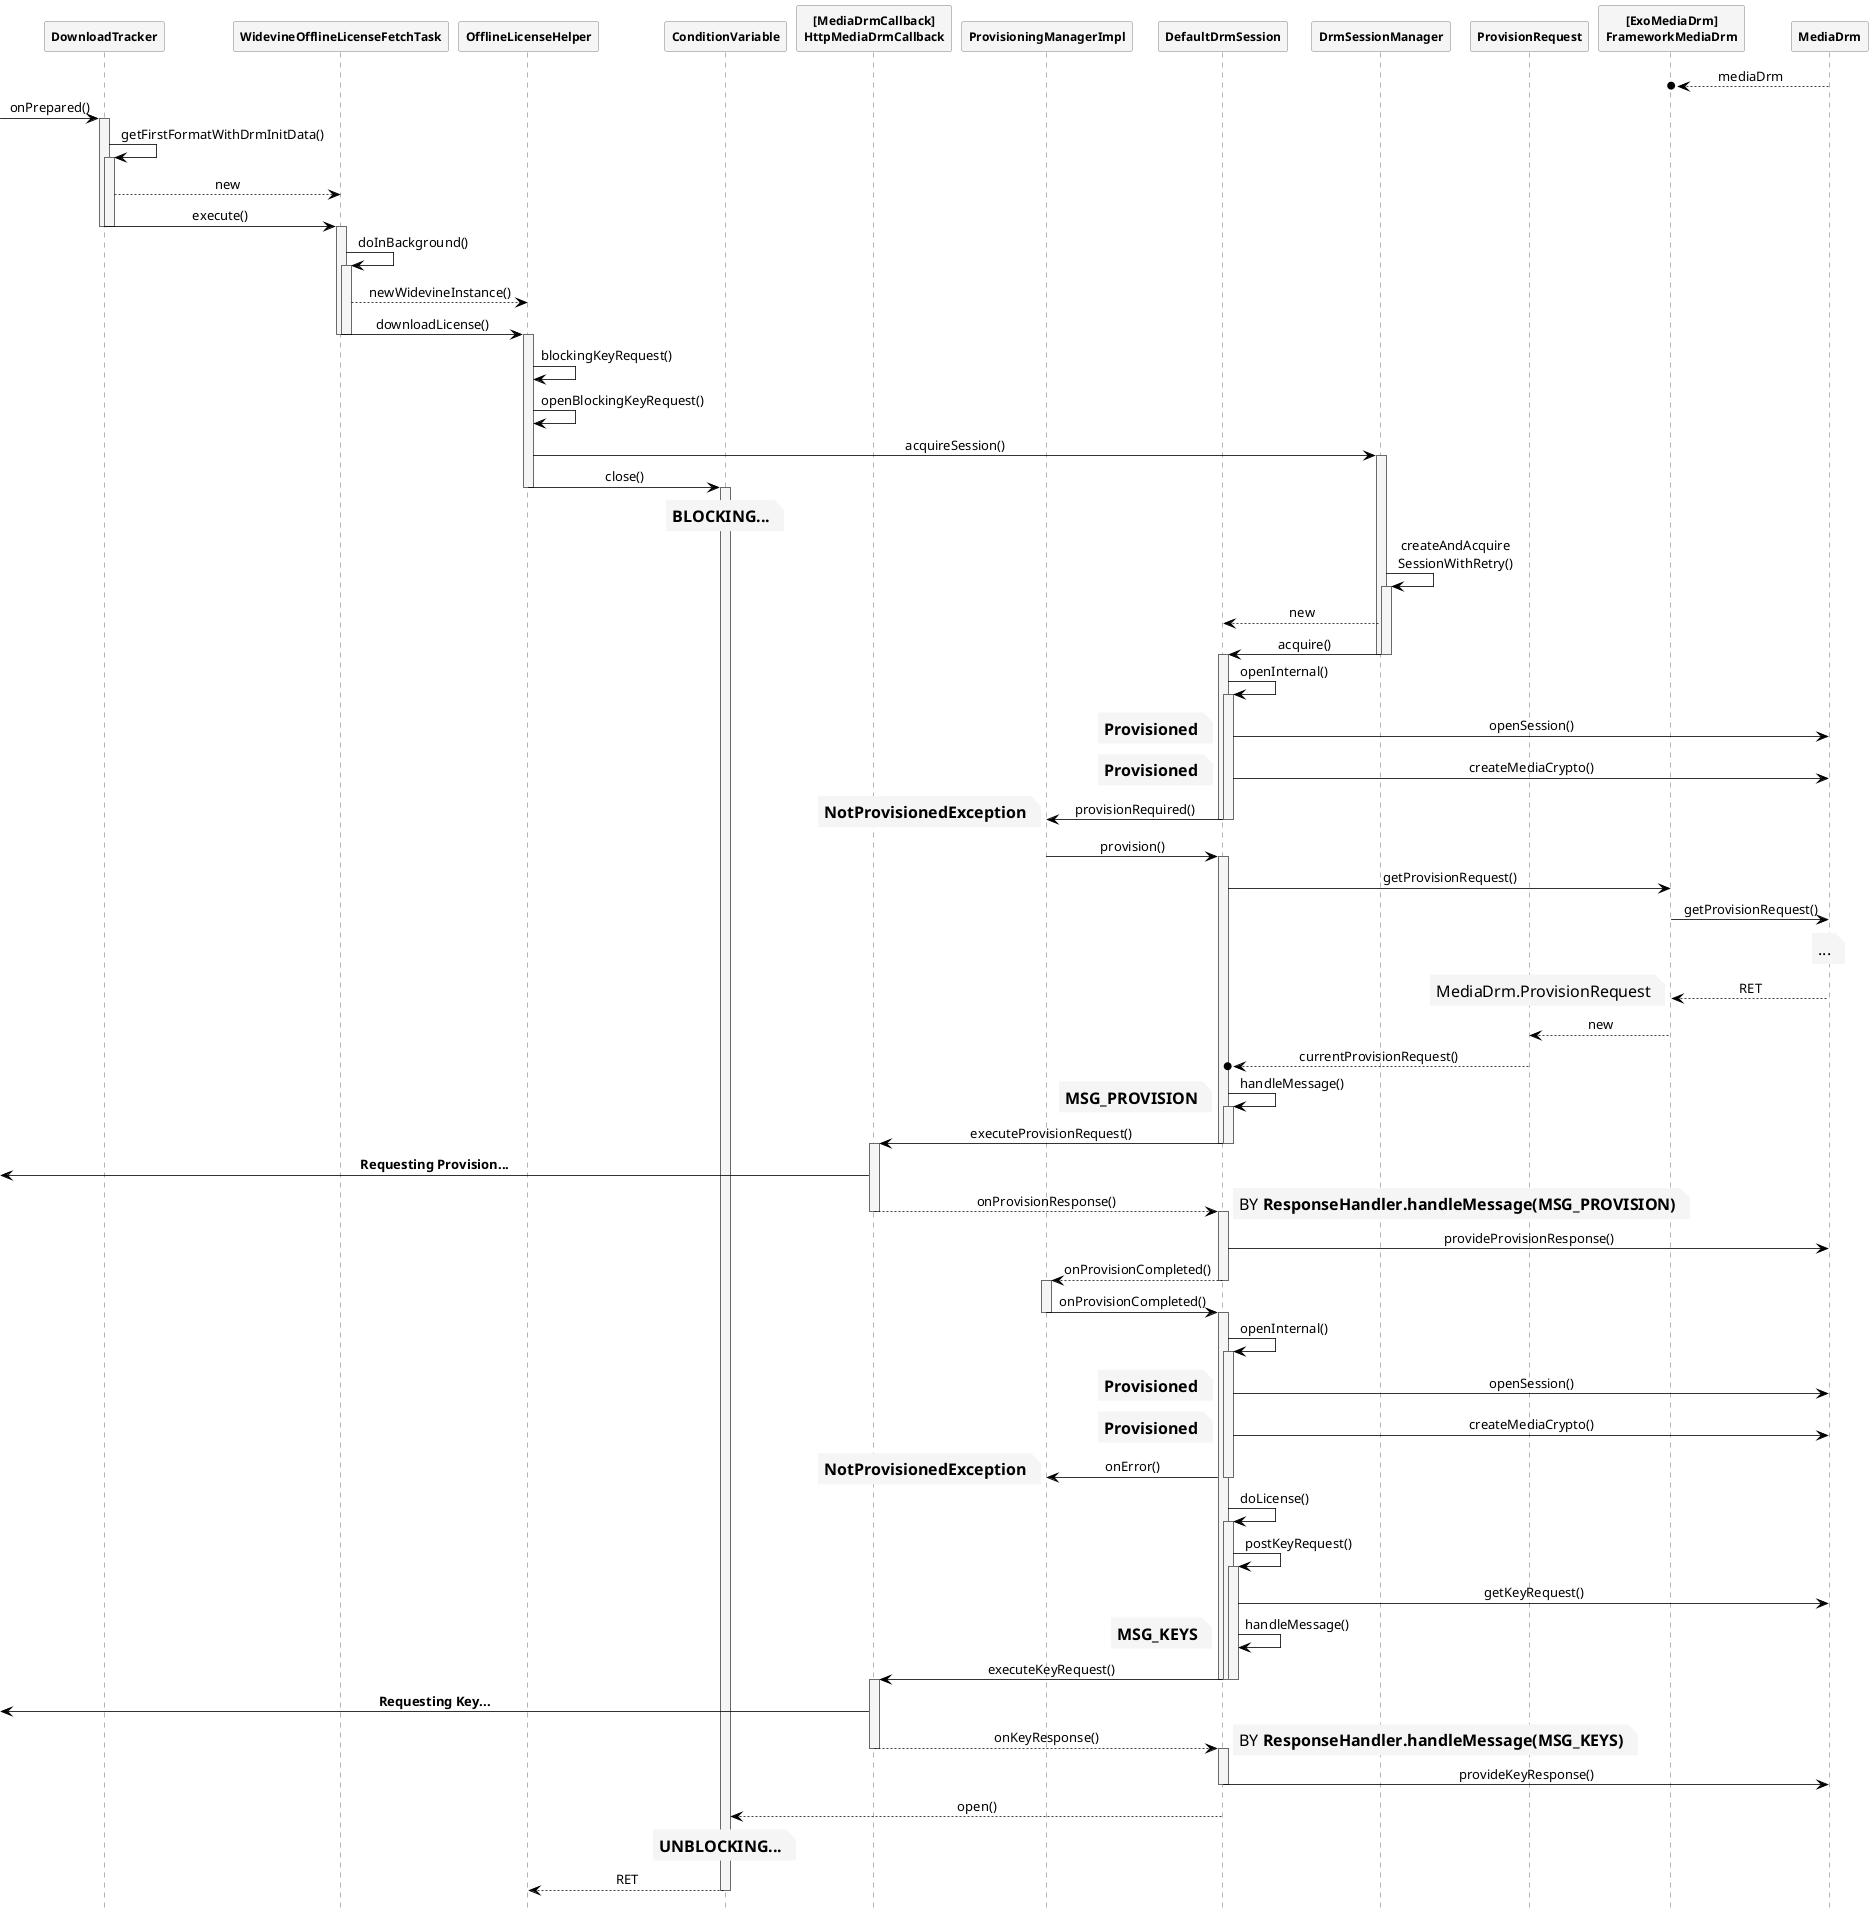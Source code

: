 @startuml ExoPlayer_MediaDrm
 
hide footbox
skinparam {
    ' defaultFontName Abyssinica SIL
    Shadowing false  
    backgroundColor white
    NoteFontColor #Black
    NoteFontSize 16
    NoteTextAlignment left
    NoteBackgroundColor WhiteSmoke
    NoteColor transparent
    NoteBorderThickness 0
    NoteBorderColor transparent
    NoteBorderThickness 0
    NoteShadowing false
    ParticipantPadding 0
    BoxPadding 20
    dpi 96
    ClassBackgroundColor transparent
    ClassHeaderBackgroundColor lightgreen
    ClassStereotypeFontColor transparent
    SequenceBoxBordercolor sienna
    SequenceBoxFontSize 32
    SequenceBoxFontColor Black
    SequenceBoxBackgroundColor WhiteSmoke
    SequenceLifeLineBackgroundColor WhiteSmoke
    SequenceMessageAlignment center
    SequenceGroupHeaderFontColor White
    SequenceGroupHeaderFontSize 20
    SequenceGroupBackgroundColor DarkOliveGreen
    SequenceGroupBodyBackgroundColor transparent
    SequenceGroupBorderThickness 4
    SequenceGroupBorderColor DarkOliveGreen
    ' transparent
    sequence {
        ParticipantBackgroundColor WhiteSmoke
        ParticipantBorderColor Gray
        ParticipantFontStyle Bold
        ParticipantFontSize 12
        ParticipantPadding 0
 
        LifeLineBorderColor DimGray
        ArrowColor Black
        ArrowThickness 0.8
        ColorArrowSeparationSpace 30
    }
}


participant DownloadTracker
participant WidevineOfflineLicenseFetchTask
participant OfflineLicenseHelper
participant ConditionVariable
participant "[MediaDrmCallback]\nHttpMediaDrmCallback" as HttpMediaDrmCallback
participant ProvisioningManagerImpl
participant DefaultDrmSession
participant DrmSessionManager
participant ProvisionRequest
participant "[ExoMediaDrm]\nFrameworkMediaDrm" as FrameworkMediaDrm
participant MediaDrm

MediaDrm-->o FrameworkMediaDrm:mediaDrm

->DownloadTracker:onPrepared()
activate DownloadTracker
DownloadTracker->DownloadTracker:getFirstFormatWithDrmInitData()
activate DownloadTracker
DownloadTracker-->WidevineOfflineLicenseFetchTask:new
DownloadTracker->WidevineOfflineLicenseFetchTask:execute()
deactivate DownloadTracker
deactivate DownloadTracker
activate WidevineOfflineLicenseFetchTask
WidevineOfflineLicenseFetchTask->WidevineOfflineLicenseFetchTask:doInBackground()
activate WidevineOfflineLicenseFetchTask
WidevineOfflineLicenseFetchTask-->OfflineLicenseHelper:newWidevineInstance()
WidevineOfflineLicenseFetchTask->OfflineLicenseHelper:downloadLicense()
deactivate WidevineOfflineLicenseFetchTask
deactivate WidevineOfflineLicenseFetchTask
activate OfflineLicenseHelper
OfflineLicenseHelper->OfflineLicenseHelper:blockingKeyRequest()
OfflineLicenseHelper->OfflineLicenseHelper:openBlockingKeyRequest()
OfflineLicenseHelper->DrmSessionManager:acquireSession()
activate DrmSessionManager
OfflineLicenseHelper->ConditionVariable:close()
deactivate OfflineLicenseHelper
activate ConditionVariable
note over ConditionVariable:**BLOCKING...**

DrmSessionManager->DrmSessionManager:createAndAcquire\nSessionWithRetry()
activate DrmSessionManager
DrmSessionManager-->DefaultDrmSession:new
DrmSessionManager->DefaultDrmSession:acquire()
deactivate DrmSessionManager
deactivate DrmSessionManager
activate DefaultDrmSession
DefaultDrmSession->DefaultDrmSession:openInternal()
activate DefaultDrmSession

DefaultDrmSession->MediaDrm:openSession()
note left:**Provisioned**
DefaultDrmSession->MediaDrm:createMediaCrypto()
note left:**Provisioned**

DefaultDrmSession->ProvisioningManagerImpl:provisionRequired()
note left:**NotProvisionedException**
deactivate DefaultDrmSession
deactivate DefaultDrmSession

ProvisioningManagerImpl->DefaultDrmSession:provision()
activate DefaultDrmSession
DefaultDrmSession->FrameworkMediaDrm:getProvisionRequest()
FrameworkMediaDrm->MediaDrm:getProvisionRequest()
note over MediaDrm:...
MediaDrm-->FrameworkMediaDrm:RET
note left:MediaDrm.ProvisionRequest
FrameworkMediaDrm-->ProvisionRequest:new
ProvisionRequest-->o DefaultDrmSession:currentProvisionRequest()

DefaultDrmSession->DefaultDrmSession:handleMessage()
note left: **MSG_PROVISION**
activate DefaultDrmSession
DefaultDrmSession->HttpMediaDrmCallback:executeProvisionRequest()
deactivate DefaultDrmSession
deactivate DefaultDrmSession

activate HttpMediaDrmCallback
<-HttpMediaDrmCallback:**Requesting Provision...**
HttpMediaDrmCallback-->DefaultDrmSession:onProvisionResponse()
note right: BY **ResponseHandler.handleMessage(MSG_PROVISION)**
deactivate HttpMediaDrmCallback
activate DefaultDrmSession
DefaultDrmSession->MediaDrm:provideProvisionResponse()
DefaultDrmSession-->ProvisioningManagerImpl:onProvisionCompleted()
deactivate DefaultDrmSession
activate ProvisioningManagerImpl
ProvisioningManagerImpl->DefaultDrmSession:onProvisionCompleted()
deactivate ProvisioningManagerImpl

activate DefaultDrmSession
DefaultDrmSession->DefaultDrmSession:openInternal()
activate DefaultDrmSession
DefaultDrmSession->MediaDrm:openSession()
note left:**Provisioned**
DefaultDrmSession->MediaDrm:createMediaCrypto()
note left:**Provisioned**
DefaultDrmSession->ProvisioningManagerImpl:onError()
note left:**NotProvisionedException**
deactivate DefaultDrmSession

DefaultDrmSession->DefaultDrmSession:doLicense()
activate DefaultDrmSession
DefaultDrmSession->DefaultDrmSession:postKeyRequest()
activate DefaultDrmSession
DefaultDrmSession->MediaDrm:getKeyRequest()
DefaultDrmSession->DefaultDrmSession:handleMessage()
note left:**MSG_KEYS**
DefaultDrmSession->HttpMediaDrmCallback:executeKeyRequest()
deactivate DefaultDrmSession
deactivate DefaultDrmSession
deactivate DefaultDrmSession


activate HttpMediaDrmCallback
<-HttpMediaDrmCallback:**Requesting Key...**
HttpMediaDrmCallback-->DefaultDrmSession:onKeyResponse()
note right: BY **ResponseHandler.handleMessage(MSG_KEYS)**
deactivate HttpMediaDrmCallback
activate DefaultDrmSession
DefaultDrmSession->MediaDrm:provideKeyResponse()
deactivate DefaultDrmSession
DefaultDrmSession-->ConditionVariable:open()
note over ConditionVariable:**UNBLOCKING...**
ConditionVariable-->OfflineLicenseHelper:RET
deactivate ConditionVariable

@enduml
